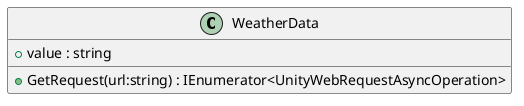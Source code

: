 @startuml
class WeatherData {
    + value : string
    + GetRequest(url:string) : IEnumerator<UnityWebRequestAsyncOperation>
}
@enduml
